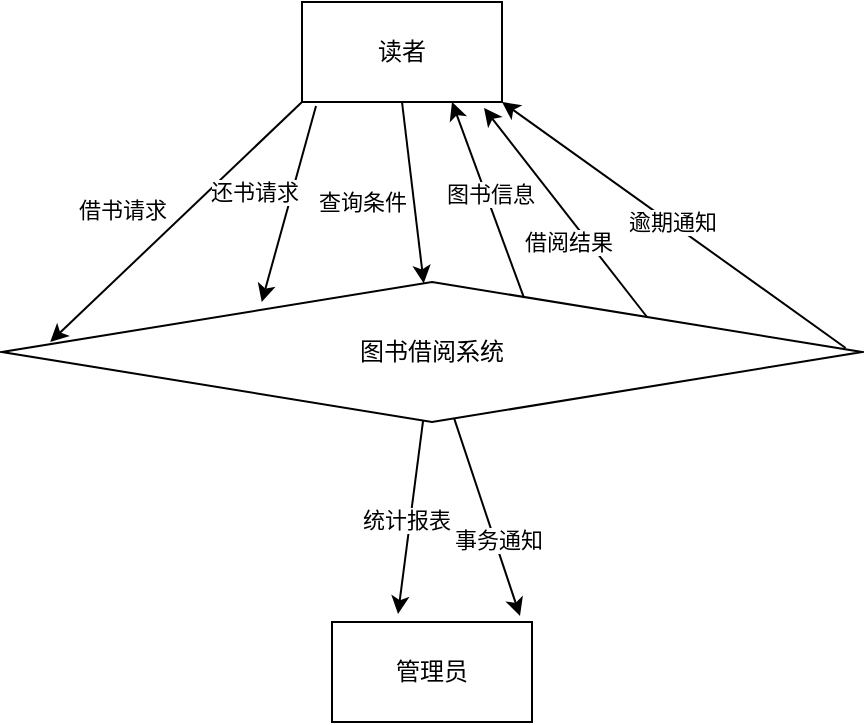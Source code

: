 <mxfile version="27.0.9">
  <diagram name="第 1 页" id="tx1UL1AgmVNEwFA7b370">
    <mxGraphModel dx="946" dy="625" grid="1" gridSize="10" guides="1" tooltips="1" connect="1" arrows="1" fold="1" page="1" pageScale="1" pageWidth="827" pageHeight="1169" math="0" shadow="0">
      <root>
        <mxCell id="0" />
        <mxCell id="1" parent="0" />
        <mxCell id="xy82xzP9ybe6lFsScvhQ-1" value="读者" style="html=1;dashed=0;whiteSpace=wrap;" vertex="1" parent="1">
          <mxGeometry x="330" y="90" width="100" height="50" as="geometry" />
        </mxCell>
        <mxCell id="xy82xzP9ybe6lFsScvhQ-2" value="图书借阅系统" style="shape=rhombus;html=1;dashed=0;whiteSpace=wrap;perimeter=rhombusPerimeter;" vertex="1" parent="1">
          <mxGeometry x="180" y="230" width="430" height="70" as="geometry" />
        </mxCell>
        <mxCell id="xy82xzP9ybe6lFsScvhQ-3" value="管理员" style="html=1;dashed=0;whiteSpace=wrap;" vertex="1" parent="1">
          <mxGeometry x="345" y="400" width="100" height="50" as="geometry" />
        </mxCell>
        <mxCell id="xy82xzP9ybe6lFsScvhQ-4" value="" style="endArrow=classic;html=1;rounded=0;exitX=0;exitY=1;exitDx=0;exitDy=0;entryX=0.056;entryY=0.429;entryDx=0;entryDy=0;entryPerimeter=0;" edge="1" parent="1" source="xy82xzP9ybe6lFsScvhQ-1" target="xy82xzP9ybe6lFsScvhQ-2">
          <mxGeometry width="50" height="50" relative="1" as="geometry">
            <mxPoint x="210" y="220" as="sourcePoint" />
            <mxPoint x="280" y="230" as="targetPoint" />
          </mxGeometry>
        </mxCell>
        <mxCell id="xy82xzP9ybe6lFsScvhQ-5" value="借书请求" style="edgeLabel;html=1;align=center;verticalAlign=middle;resizable=0;points=[];" vertex="1" connectable="0" parent="xy82xzP9ybe6lFsScvhQ-4">
          <mxGeometry x="-0.079" y="-2" relative="1" as="geometry">
            <mxPoint x="-31" as="offset" />
          </mxGeometry>
        </mxCell>
        <mxCell id="xy82xzP9ybe6lFsScvhQ-6" value="" style="endArrow=classic;html=1;rounded=0;exitX=0.07;exitY=1.04;exitDx=0;exitDy=0;exitPerimeter=0;entryX=0.302;entryY=0.143;entryDx=0;entryDy=0;entryPerimeter=0;" edge="1" parent="1" source="xy82xzP9ybe6lFsScvhQ-1" target="xy82xzP9ybe6lFsScvhQ-2">
          <mxGeometry width="50" height="50" relative="1" as="geometry">
            <mxPoint x="270" y="390" as="sourcePoint" />
            <mxPoint x="310" y="220" as="targetPoint" />
          </mxGeometry>
        </mxCell>
        <mxCell id="xy82xzP9ybe6lFsScvhQ-7" value="还书请求" style="edgeLabel;html=1;align=center;verticalAlign=middle;resizable=0;points=[];" vertex="1" connectable="0" parent="xy82xzP9ybe6lFsScvhQ-6">
          <mxGeometry x="-0.002" y="2" relative="1" as="geometry">
            <mxPoint x="-20" y="-6" as="offset" />
          </mxGeometry>
        </mxCell>
        <mxCell id="xy82xzP9ybe6lFsScvhQ-8" value="查询条件" style="endArrow=classic;html=1;rounded=0;exitX=0.5;exitY=1;exitDx=0;exitDy=0;" edge="1" parent="1" source="xy82xzP9ybe6lFsScvhQ-1" target="xy82xzP9ybe6lFsScvhQ-2">
          <mxGeometry x="0.035" y="-26" width="50" height="50" relative="1" as="geometry">
            <mxPoint x="360" y="420" as="sourcePoint" />
            <mxPoint x="410" y="370" as="targetPoint" />
            <mxPoint as="offset" />
          </mxGeometry>
        </mxCell>
        <mxCell id="xy82xzP9ybe6lFsScvhQ-12" value="" style="endArrow=classic;html=1;rounded=0;entryX=0.75;entryY=1;entryDx=0;entryDy=0;exitX=0.607;exitY=0.114;exitDx=0;exitDy=0;exitPerimeter=0;" edge="1" parent="1" source="xy82xzP9ybe6lFsScvhQ-2" target="xy82xzP9ybe6lFsScvhQ-1">
          <mxGeometry width="50" height="50" relative="1" as="geometry">
            <mxPoint x="430" y="360" as="sourcePoint" />
            <mxPoint x="570" y="330" as="targetPoint" />
          </mxGeometry>
        </mxCell>
        <mxCell id="xy82xzP9ybe6lFsScvhQ-13" value="图书信息" style="edgeLabel;html=1;align=center;verticalAlign=middle;resizable=0;points=[];" vertex="1" connectable="0" parent="xy82xzP9ybe6lFsScvhQ-12">
          <mxGeometry x="0.047" y="-2" relative="1" as="geometry">
            <mxPoint as="offset" />
          </mxGeometry>
        </mxCell>
        <mxCell id="xy82xzP9ybe6lFsScvhQ-14" value="" style="endArrow=classic;html=1;rounded=0;entryX=0.91;entryY=1.06;entryDx=0;entryDy=0;entryPerimeter=0;exitX=1;exitY=0;exitDx=0;exitDy=0;" edge="1" parent="1" source="xy82xzP9ybe6lFsScvhQ-2" target="xy82xzP9ybe6lFsScvhQ-1">
          <mxGeometry width="50" height="50" relative="1" as="geometry">
            <mxPoint x="560" y="400" as="sourcePoint" />
            <mxPoint x="610" y="350" as="targetPoint" />
          </mxGeometry>
        </mxCell>
        <mxCell id="xy82xzP9ybe6lFsScvhQ-15" value="借阅结果" style="edgeLabel;html=1;align=center;verticalAlign=middle;resizable=0;points=[];" vertex="1" connectable="0" parent="xy82xzP9ybe6lFsScvhQ-14">
          <mxGeometry x="0.027" y="-3" relative="1" as="geometry">
            <mxPoint y="18" as="offset" />
          </mxGeometry>
        </mxCell>
        <mxCell id="xy82xzP9ybe6lFsScvhQ-16" value="" style="endArrow=classic;html=1;rounded=0;entryX=1;entryY=1;entryDx=0;entryDy=0;exitX=0.981;exitY=0.471;exitDx=0;exitDy=0;exitPerimeter=0;" edge="1" parent="1" source="xy82xzP9ybe6lFsScvhQ-2" target="xy82xzP9ybe6lFsScvhQ-1">
          <mxGeometry width="50" height="50" relative="1" as="geometry">
            <mxPoint x="550" y="450" as="sourcePoint" />
            <mxPoint x="600" y="400" as="targetPoint" />
          </mxGeometry>
        </mxCell>
        <mxCell id="xy82xzP9ybe6lFsScvhQ-17" value="逾期通知" style="edgeLabel;html=1;align=center;verticalAlign=middle;resizable=0;points=[];" vertex="1" connectable="0" parent="xy82xzP9ybe6lFsScvhQ-16">
          <mxGeometry x="0.021" y="-1" relative="1" as="geometry">
            <mxPoint as="offset" />
          </mxGeometry>
        </mxCell>
        <mxCell id="xy82xzP9ybe6lFsScvhQ-18" value="" style="endArrow=classic;html=1;rounded=0;entryX=0.33;entryY=-0.08;entryDx=0;entryDy=0;entryPerimeter=0;" edge="1" parent="1" source="xy82xzP9ybe6lFsScvhQ-2" target="xy82xzP9ybe6lFsScvhQ-3">
          <mxGeometry width="50" height="50" relative="1" as="geometry">
            <mxPoint x="280" y="410" as="sourcePoint" />
            <mxPoint x="330" y="360" as="targetPoint" />
          </mxGeometry>
        </mxCell>
        <mxCell id="xy82xzP9ybe6lFsScvhQ-19" value="统计报表" style="edgeLabel;html=1;align=center;verticalAlign=middle;resizable=0;points=[];" vertex="1" connectable="0" parent="xy82xzP9ybe6lFsScvhQ-18">
          <mxGeometry x="0.034" y="-2" relative="1" as="geometry">
            <mxPoint as="offset" />
          </mxGeometry>
        </mxCell>
        <mxCell id="xy82xzP9ybe6lFsScvhQ-20" value="" style="endArrow=classic;html=1;rounded=0;entryX=0.94;entryY=-0.06;entryDx=0;entryDy=0;entryPerimeter=0;" edge="1" parent="1" source="xy82xzP9ybe6lFsScvhQ-2" target="xy82xzP9ybe6lFsScvhQ-3">
          <mxGeometry width="50" height="50" relative="1" as="geometry">
            <mxPoint x="520" y="390" as="sourcePoint" />
            <mxPoint x="570" y="340" as="targetPoint" />
          </mxGeometry>
        </mxCell>
        <mxCell id="xy82xzP9ybe6lFsScvhQ-21" value="事务通知" style="edgeLabel;html=1;align=center;verticalAlign=middle;resizable=0;points=[];" vertex="1" connectable="0" parent="xy82xzP9ybe6lFsScvhQ-20">
          <mxGeometry x="0.241" y="2" relative="1" as="geometry">
            <mxPoint x="-1" as="offset" />
          </mxGeometry>
        </mxCell>
      </root>
    </mxGraphModel>
  </diagram>
</mxfile>
